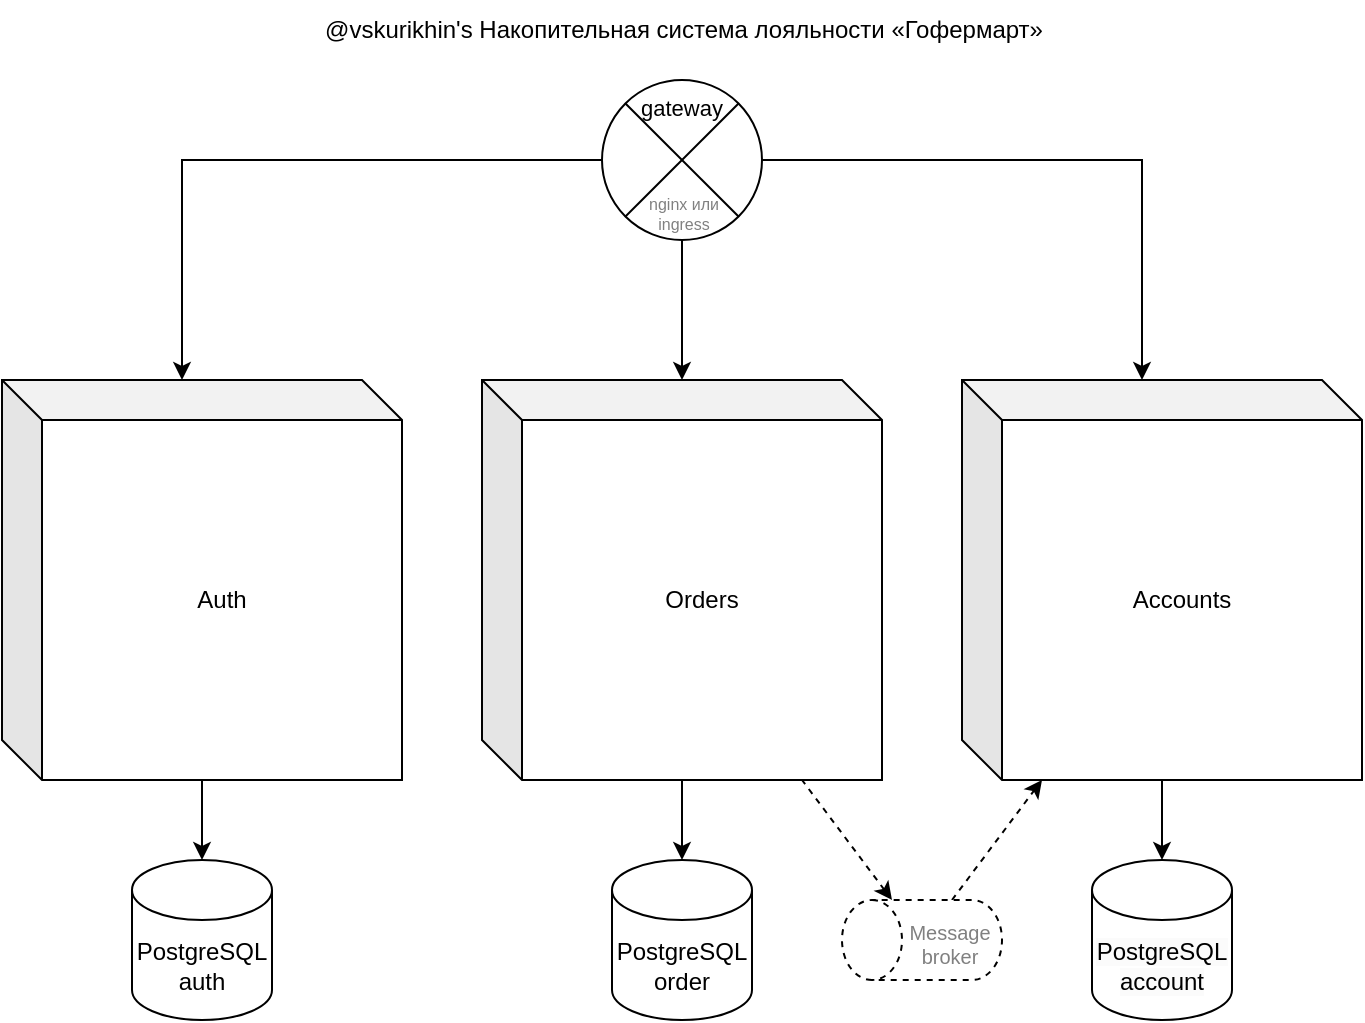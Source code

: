 <mxfile version="24.2.3" type="device">
  <diagram name="Page-1" id="K5YqHvdRWQPV6CPSGSTy">
    <mxGraphModel dx="719" dy="425" grid="1" gridSize="10" guides="1" tooltips="1" connect="1" arrows="1" fold="1" page="1" pageScale="1" pageWidth="850" pageHeight="1100" math="0" shadow="0">
      <root>
        <mxCell id="0" />
        <mxCell id="1" parent="0" />
        <mxCell id="tfkbC1vyoVTCxEjPFUtT-5" value="" style="edgeStyle=orthogonalEdgeStyle;rounded=0;orthogonalLoop=1;jettySize=auto;html=1;" edge="1" parent="1" source="tfkbC1vyoVTCxEjPFUtT-1" target="tfkbC1vyoVTCxEjPFUtT-2">
          <mxGeometry relative="1" as="geometry" />
        </mxCell>
        <mxCell id="tfkbC1vyoVTCxEjPFUtT-1" value="Auth" style="shape=cube;whiteSpace=wrap;html=1;boundedLbl=1;backgroundOutline=1;darkOpacity=0.05;darkOpacity2=0.1;" vertex="1" parent="1">
          <mxGeometry x="80" y="190" width="200" height="200" as="geometry" />
        </mxCell>
        <mxCell id="tfkbC1vyoVTCxEjPFUtT-2" value="PostgreSQL&lt;div&gt;auth&lt;/div&gt;" style="shape=cylinder3;whiteSpace=wrap;html=1;boundedLbl=1;backgroundOutline=1;size=15;" vertex="1" parent="1">
          <mxGeometry x="145" y="430" width="70" height="80" as="geometry" />
        </mxCell>
        <mxCell id="tfkbC1vyoVTCxEjPFUtT-6" value="" style="edgeStyle=orthogonalEdgeStyle;rounded=0;orthogonalLoop=1;jettySize=auto;html=1;" edge="1" parent="1" source="tfkbC1vyoVTCxEjPFUtT-3" target="tfkbC1vyoVTCxEjPFUtT-4">
          <mxGeometry relative="1" as="geometry" />
        </mxCell>
        <mxCell id="tfkbC1vyoVTCxEjPFUtT-3" value="Orders" style="shape=cube;whiteSpace=wrap;html=1;boundedLbl=1;backgroundOutline=1;darkOpacity=0.05;darkOpacity2=0.1;" vertex="1" parent="1">
          <mxGeometry x="320" y="190" width="200" height="200" as="geometry" />
        </mxCell>
        <mxCell id="tfkbC1vyoVTCxEjPFUtT-4" value="PostgreSQL&lt;div&gt;order&lt;/div&gt;" style="shape=cylinder3;whiteSpace=wrap;html=1;boundedLbl=1;backgroundOutline=1;size=15;" vertex="1" parent="1">
          <mxGeometry x="385" y="430" width="70" height="80" as="geometry" />
        </mxCell>
        <mxCell id="tfkbC1vyoVTCxEjPFUtT-7" value="" style="edgeStyle=orthogonalEdgeStyle;rounded=0;orthogonalLoop=1;jettySize=auto;html=1;" edge="1" parent="1" source="tfkbC1vyoVTCxEjPFUtT-8" target="tfkbC1vyoVTCxEjPFUtT-9">
          <mxGeometry relative="1" as="geometry" />
        </mxCell>
        <mxCell id="tfkbC1vyoVTCxEjPFUtT-8" value="Accounts" style="shape=cube;whiteSpace=wrap;html=1;boundedLbl=1;backgroundOutline=1;darkOpacity=0.05;darkOpacity2=0.1;" vertex="1" parent="1">
          <mxGeometry x="560" y="190" width="200" height="200" as="geometry" />
        </mxCell>
        <mxCell id="tfkbC1vyoVTCxEjPFUtT-9" value="&lt;span style=&quot;color: rgb(0, 0, 0); font-family: Helvetica; font-size: 12px; font-style: normal; font-variant-ligatures: normal; font-variant-caps: normal; font-weight: 400; letter-spacing: normal; orphans: 2; text-align: center; text-indent: 0px; text-transform: none; widows: 2; word-spacing: 0px; -webkit-text-stroke-width: 0px; white-space: normal; background-color: rgb(251, 251, 251); text-decoration-thickness: initial; text-decoration-style: initial; text-decoration-color: initial; display: inline !important; float: none;&quot;&gt;PostgreSQL&lt;/span&gt;&lt;div&gt;&lt;span style=&quot;color: rgb(0, 0, 0); font-family: Helvetica; font-size: 12px; font-style: normal; font-variant-ligatures: normal; font-variant-caps: normal; font-weight: 400; letter-spacing: normal; orphans: 2; text-align: center; text-indent: 0px; text-transform: none; widows: 2; word-spacing: 0px; -webkit-text-stroke-width: 0px; white-space: normal; background-color: rgb(251, 251, 251); text-decoration-thickness: initial; text-decoration-style: initial; text-decoration-color: initial; display: inline !important; float: none;&quot;&gt;account&lt;/span&gt;&lt;/div&gt;" style="shape=cylinder3;whiteSpace=wrap;html=1;boundedLbl=1;backgroundOutline=1;size=15;" vertex="1" parent="1">
          <mxGeometry x="625" y="430" width="70" height="80" as="geometry" />
        </mxCell>
        <mxCell id="tfkbC1vyoVTCxEjPFUtT-11" value="" style="edgeStyle=orthogonalEdgeStyle;rounded=0;orthogonalLoop=1;jettySize=auto;html=1;" edge="1" parent="1" source="tfkbC1vyoVTCxEjPFUtT-10" target="tfkbC1vyoVTCxEjPFUtT-3">
          <mxGeometry relative="1" as="geometry" />
        </mxCell>
        <mxCell id="tfkbC1vyoVTCxEjPFUtT-13" value="" style="edgeStyle=orthogonalEdgeStyle;rounded=0;orthogonalLoop=1;jettySize=auto;html=1;entryX=0;entryY=0;entryDx=90;entryDy=0;entryPerimeter=0;" edge="1" parent="1" source="tfkbC1vyoVTCxEjPFUtT-10" target="tfkbC1vyoVTCxEjPFUtT-1">
          <mxGeometry relative="1" as="geometry">
            <mxPoint x="320" y="80" as="targetPoint" />
          </mxGeometry>
        </mxCell>
        <mxCell id="tfkbC1vyoVTCxEjPFUtT-15" value="" style="edgeStyle=orthogonalEdgeStyle;rounded=0;orthogonalLoop=1;jettySize=auto;html=1;entryX=0;entryY=0;entryDx=90;entryDy=0;entryPerimeter=0;" edge="1" parent="1" source="tfkbC1vyoVTCxEjPFUtT-10" target="tfkbC1vyoVTCxEjPFUtT-8">
          <mxGeometry relative="1" as="geometry">
            <mxPoint x="520" y="80" as="targetPoint" />
          </mxGeometry>
        </mxCell>
        <mxCell id="tfkbC1vyoVTCxEjPFUtT-10" value="&lt;font style=&quot;font-size: 11px;&quot;&gt;gateway&lt;br style=&quot;&quot;&gt;&lt;br style=&quot;&quot;&gt;&lt;br style=&quot;&quot;&gt;&lt;/font&gt;&lt;div style=&quot;&quot;&gt;&lt;font style=&quot;font-size: 11px;&quot;&gt;&lt;br&gt;&lt;/font&gt;&lt;/div&gt;&lt;div style=&quot;&quot;&gt;&lt;br&gt;&lt;/div&gt;" style="shape=sumEllipse;perimeter=ellipsePerimeter;whiteSpace=wrap;html=1;backgroundOutline=1;fontSize=11;" vertex="1" parent="1">
          <mxGeometry x="380" y="40" width="80" height="80" as="geometry" />
        </mxCell>
        <mxCell id="tfkbC1vyoVTCxEjPFUtT-25" value="" style="rounded=0;orthogonalLoop=1;jettySize=auto;html=1;dashed=1;" edge="1" parent="1" source="tfkbC1vyoVTCxEjPFUtT-16">
          <mxGeometry relative="1" as="geometry">
            <mxPoint x="600" y="390" as="targetPoint" />
          </mxGeometry>
        </mxCell>
        <mxCell id="tfkbC1vyoVTCxEjPFUtT-27" value="" style="rounded=0;orthogonalLoop=1;jettySize=auto;html=1;startArrow=classic;startFill=1;endArrow=none;endFill=0;dashed=1;" edge="1" parent="1" source="tfkbC1vyoVTCxEjPFUtT-16">
          <mxGeometry relative="1" as="geometry">
            <mxPoint x="480" y="390" as="targetPoint" />
          </mxGeometry>
        </mxCell>
        <mxCell id="tfkbC1vyoVTCxEjPFUtT-16" value="" style="shape=cylinder3;whiteSpace=wrap;html=1;boundedLbl=1;backgroundOutline=1;size=15;rotation=-90;dashed=1;" vertex="1" parent="1">
          <mxGeometry x="520" y="430" width="40" height="80" as="geometry" />
        </mxCell>
        <mxCell id="tfkbC1vyoVTCxEjPFUtT-28" value="Message broker" style="text;html=1;align=center;verticalAlign=middle;whiteSpace=wrap;rounded=0;fontColor=#808080;fontSize=10;" vertex="1" parent="1">
          <mxGeometry x="524" y="457" width="60" height="30" as="geometry" />
        </mxCell>
        <mxCell id="tfkbC1vyoVTCxEjPFUtT-29" value="nginx или ingress" style="text;html=1;align=center;verticalAlign=middle;whiteSpace=wrap;rounded=0;fontColor=#808080;fontSize=8;" vertex="1" parent="1">
          <mxGeometry x="391" y="92" width="60" height="30" as="geometry" />
        </mxCell>
        <mxCell id="tfkbC1vyoVTCxEjPFUtT-31" value="@vskurikhin&#39;s Накопительная система лояльности «Гофермарт»" style="text;html=1;align=center;verticalAlign=middle;whiteSpace=wrap;rounded=0;" vertex="1" parent="1">
          <mxGeometry x="236" width="370" height="30" as="geometry" />
        </mxCell>
      </root>
    </mxGraphModel>
  </diagram>
</mxfile>
